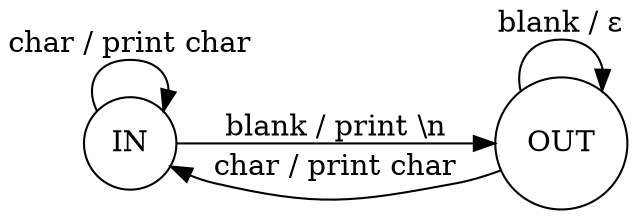 
digraph G {
    rankdir=LR;
	size="8,5"
	node [shape = circle];
    IN -> IN [ label = "char / print char" ];
    IN -> OUT [ label = "blank / print \\n" ];
    OUT -> OUT [ label = "blank / ε" ];
    OUT -> IN [ label = "char / print char" ]; 
}